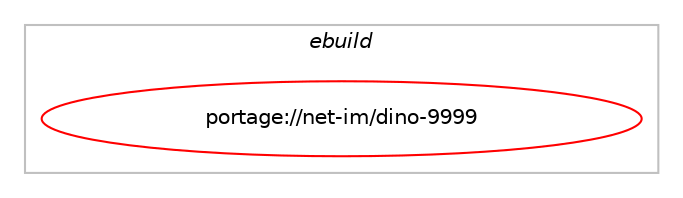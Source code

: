 digraph prolog {

# *************
# Graph options
# *************

newrank=true;
concentrate=true;
compound=true;
graph [rankdir=LR,fontname=Helvetica,fontsize=10,ranksep=1.5];#, ranksep=2.5, nodesep=0.2];
edge  [arrowhead=vee];
node  [fontname=Helvetica,fontsize=10];

# **********
# The ebuild
# **********

subgraph cluster_leftcol {
color=gray;
label=<<i>ebuild</i>>;
id [label="portage://net-im/dino-9999", color=red, width=4, href="../net-im/dino-9999.svg"];
}

# ****************
# The dependencies
# ****************

subgraph cluster_midcol {
color=gray;
label=<<i>dependencies</i>>;
subgraph cluster_compile {
fillcolor="#eeeeee";
style=filled;
label=<<i>compile</i>>;
# *** BEGIN UNKNOWN DEPENDENCY TYPE (TODO) ***
# id -> equal(use_conditional_group(positive,gpg,portage://net-im/dino-9999,[package_dependency(portage://net-im/dino-9999,install,no,app-crypt,gpgme,none,[,,],any_same_slot,[])]))
# *** END UNKNOWN DEPENDENCY TYPE (TODO) ***

# *** BEGIN UNKNOWN DEPENDENCY TYPE (TODO) ***
# id -> equal(use_conditional_group(positive,http,portage://net-im/dino-9999,[package_dependency(portage://net-im/dino-9999,install,no,net-libs,libsoup,none,[,,],[slot(2.4)],[])]))
# *** END UNKNOWN DEPENDENCY TYPE (TODO) ***

# *** BEGIN UNKNOWN DEPENDENCY TYPE (TODO) ***
# id -> equal(use_conditional_group(positive,notification-sound,portage://net-im/dino-9999,[package_dependency(portage://net-im/dino-9999,install,no,media-libs,libcanberra,none,[,,],[slot(0)],[use(enable(sound),none)])]))
# *** END UNKNOWN DEPENDENCY TYPE (TODO) ***

# *** BEGIN UNKNOWN DEPENDENCY TYPE (TODO) ***
# id -> equal(use_conditional_group(positive,omemo,portage://net-im/dino-9999,[package_dependency(portage://net-im/dino-9999,install,no,dev-libs,libgcrypt,none,[,,],any_same_slot,[]),package_dependency(portage://net-im/dino-9999,install,no,media-gfx,qrencode,none,[,,],any_same_slot,[])]))
# *** END UNKNOWN DEPENDENCY TYPE (TODO) ***

# *** BEGIN UNKNOWN DEPENDENCY TYPE (TODO) ***
# id -> equal(use_conditional_group(positive,rtp,portage://net-im/dino-9999,[package_dependency(portage://net-im/dino-9999,install,no,media-libs,gst-plugins-base,none,[,,],[slot(1.0)],[]),package_dependency(portage://net-im/dino-9999,install,no,media-libs,gstreamer,none,[,,],[slot(1.0)],[]),package_dependency(portage://net-im/dino-9999,install,no,media-libs,webrtc-audio-processing,none,[,,],[slot(0)],[])]))
# *** END UNKNOWN DEPENDENCY TYPE (TODO) ***

# *** BEGIN UNKNOWN DEPENDENCY TYPE (TODO) ***
# id -> equal(package_dependency(portage://net-im/dino-9999,install,no,dev-db,sqlite,none,[,,],[slot(3)],[]))
# *** END UNKNOWN DEPENDENCY TYPE (TODO) ***

# *** BEGIN UNKNOWN DEPENDENCY TYPE (TODO) ***
# id -> equal(package_dependency(portage://net-im/dino-9999,install,no,dev-libs,glib,none,[,,],[slot(2)],[]))
# *** END UNKNOWN DEPENDENCY TYPE (TODO) ***

# *** BEGIN UNKNOWN DEPENDENCY TYPE (TODO) ***
# id -> equal(package_dependency(portage://net-im/dino-9999,install,no,dev-libs,icu,none,[,,],any_same_slot,[]))
# *** END UNKNOWN DEPENDENCY TYPE (TODO) ***

# *** BEGIN UNKNOWN DEPENDENCY TYPE (TODO) ***
# id -> equal(package_dependency(portage://net-im/dino-9999,install,no,dev-libs,libgee,none,[,,],[slot(0.8),equal],[]))
# *** END UNKNOWN DEPENDENCY TYPE (TODO) ***

# *** BEGIN UNKNOWN DEPENDENCY TYPE (TODO) ***
# id -> equal(package_dependency(portage://net-im/dino-9999,install,no,gui-libs,gtk,none,[,,],[slot(4)],[]))
# *** END UNKNOWN DEPENDENCY TYPE (TODO) ***

# *** BEGIN UNKNOWN DEPENDENCY TYPE (TODO) ***
# id -> equal(package_dependency(portage://net-im/dino-9999,install,no,gui-libs,libadwaita,greaterequal,[1.2.0,,,1.2.0],[slot(1)],[use(enable(vala),none)]))
# *** END UNKNOWN DEPENDENCY TYPE (TODO) ***

# *** BEGIN UNKNOWN DEPENDENCY TYPE (TODO) ***
# id -> equal(package_dependency(portage://net-im/dino-9999,install,no,media-libs,graphene,none,[,,],[],[]))
# *** END UNKNOWN DEPENDENCY TYPE (TODO) ***

# *** BEGIN UNKNOWN DEPENDENCY TYPE (TODO) ***
# id -> equal(package_dependency(portage://net-im/dino-9999,install,no,media-libs,gst-plugins-base,none,[,,],[],[]))
# *** END UNKNOWN DEPENDENCY TYPE (TODO) ***

# *** BEGIN UNKNOWN DEPENDENCY TYPE (TODO) ***
# id -> equal(package_dependency(portage://net-im/dino-9999,install,no,media-libs,gstreamer,none,[,,],[],[]))
# *** END UNKNOWN DEPENDENCY TYPE (TODO) ***

# *** BEGIN UNKNOWN DEPENDENCY TYPE (TODO) ***
# id -> equal(package_dependency(portage://net-im/dino-9999,install,no,net-libs,glib-networking,none,[,,],[],[]))
# *** END UNKNOWN DEPENDENCY TYPE (TODO) ***

# *** BEGIN UNKNOWN DEPENDENCY TYPE (TODO) ***
# id -> equal(package_dependency(portage://net-im/dino-9999,install,no,net-libs,gnutls,none,[,,],any_same_slot,[]))
# *** END UNKNOWN DEPENDENCY TYPE (TODO) ***

# *** BEGIN UNKNOWN DEPENDENCY TYPE (TODO) ***
# id -> equal(package_dependency(portage://net-im/dino-9999,install,no,net-libs,libnice,greaterequal,[0.1.15,,,0.1.15],[],[]))
# *** END UNKNOWN DEPENDENCY TYPE (TODO) ***

# *** BEGIN UNKNOWN DEPENDENCY TYPE (TODO) ***
# id -> equal(package_dependency(portage://net-im/dino-9999,install,no,net-libs,libsignal-protocol-c,none,[,,],[],[]))
# *** END UNKNOWN DEPENDENCY TYPE (TODO) ***

# *** BEGIN UNKNOWN DEPENDENCY TYPE (TODO) ***
# id -> equal(package_dependency(portage://net-im/dino-9999,install,no,net-libs,libsrtp,none,[,,],[slot(2),equal],[]))
# *** END UNKNOWN DEPENDENCY TYPE (TODO) ***

# *** BEGIN UNKNOWN DEPENDENCY TYPE (TODO) ***
# id -> equal(package_dependency(portage://net-im/dino-9999,install,no,x11-libs,cairo,none,[,,],[],[]))
# *** END UNKNOWN DEPENDENCY TYPE (TODO) ***

# *** BEGIN UNKNOWN DEPENDENCY TYPE (TODO) ***
# id -> equal(package_dependency(portage://net-im/dino-9999,install,no,x11-libs,gdk-pixbuf,none,[,,],[slot(2)],[]))
# *** END UNKNOWN DEPENDENCY TYPE (TODO) ***

# *** BEGIN UNKNOWN DEPENDENCY TYPE (TODO) ***
# id -> equal(package_dependency(portage://net-im/dino-9999,install,no,x11-libs,pango,none,[,,],[],[]))
# *** END UNKNOWN DEPENDENCY TYPE (TODO) ***

}
subgraph cluster_compileandrun {
fillcolor="#eeeeee";
style=filled;
label=<<i>compile and run</i>>;
}
subgraph cluster_run {
fillcolor="#eeeeee";
style=filled;
label=<<i>run</i>>;
# *** BEGIN UNKNOWN DEPENDENCY TYPE (TODO) ***
# id -> equal(use_conditional_group(positive,gpg,portage://net-im/dino-9999,[package_dependency(portage://net-im/dino-9999,run,no,app-crypt,gpgme,none,[,,],any_same_slot,[])]))
# *** END UNKNOWN DEPENDENCY TYPE (TODO) ***

# *** BEGIN UNKNOWN DEPENDENCY TYPE (TODO) ***
# id -> equal(use_conditional_group(positive,http,portage://net-im/dino-9999,[package_dependency(portage://net-im/dino-9999,run,no,net-libs,libsoup,none,[,,],[slot(2.4)],[])]))
# *** END UNKNOWN DEPENDENCY TYPE (TODO) ***

# *** BEGIN UNKNOWN DEPENDENCY TYPE (TODO) ***
# id -> equal(use_conditional_group(positive,notification-sound,portage://net-im/dino-9999,[package_dependency(portage://net-im/dino-9999,run,no,media-libs,libcanberra,none,[,,],[slot(0)],[use(enable(sound),none)])]))
# *** END UNKNOWN DEPENDENCY TYPE (TODO) ***

# *** BEGIN UNKNOWN DEPENDENCY TYPE (TODO) ***
# id -> equal(use_conditional_group(positive,omemo,portage://net-im/dino-9999,[package_dependency(portage://net-im/dino-9999,run,no,dev-libs,libgcrypt,none,[,,],any_same_slot,[]),package_dependency(portage://net-im/dino-9999,run,no,media-gfx,qrencode,none,[,,],any_same_slot,[])]))
# *** END UNKNOWN DEPENDENCY TYPE (TODO) ***

# *** BEGIN UNKNOWN DEPENDENCY TYPE (TODO) ***
# id -> equal(use_conditional_group(positive,rtp,portage://net-im/dino-9999,[package_dependency(portage://net-im/dino-9999,run,no,media-libs,gst-plugins-base,none,[,,],[slot(1.0)],[]),package_dependency(portage://net-im/dino-9999,run,no,media-libs,gstreamer,none,[,,],[slot(1.0)],[]),package_dependency(portage://net-im/dino-9999,run,no,media-libs,webrtc-audio-processing,none,[,,],[slot(0)],[])]))
# *** END UNKNOWN DEPENDENCY TYPE (TODO) ***

# *** BEGIN UNKNOWN DEPENDENCY TYPE (TODO) ***
# id -> equal(package_dependency(portage://net-im/dino-9999,run,no,dev-db,sqlite,none,[,,],[slot(3)],[]))
# *** END UNKNOWN DEPENDENCY TYPE (TODO) ***

# *** BEGIN UNKNOWN DEPENDENCY TYPE (TODO) ***
# id -> equal(package_dependency(portage://net-im/dino-9999,run,no,dev-libs,glib,none,[,,],[slot(2)],[]))
# *** END UNKNOWN DEPENDENCY TYPE (TODO) ***

# *** BEGIN UNKNOWN DEPENDENCY TYPE (TODO) ***
# id -> equal(package_dependency(portage://net-im/dino-9999,run,no,dev-libs,icu,none,[,,],any_same_slot,[]))
# *** END UNKNOWN DEPENDENCY TYPE (TODO) ***

# *** BEGIN UNKNOWN DEPENDENCY TYPE (TODO) ***
# id -> equal(package_dependency(portage://net-im/dino-9999,run,no,dev-libs,libgee,none,[,,],[slot(0.8),equal],[]))
# *** END UNKNOWN DEPENDENCY TYPE (TODO) ***

# *** BEGIN UNKNOWN DEPENDENCY TYPE (TODO) ***
# id -> equal(package_dependency(portage://net-im/dino-9999,run,no,gui-libs,gtk,none,[,,],[slot(4)],[]))
# *** END UNKNOWN DEPENDENCY TYPE (TODO) ***

# *** BEGIN UNKNOWN DEPENDENCY TYPE (TODO) ***
# id -> equal(package_dependency(portage://net-im/dino-9999,run,no,gui-libs,libadwaita,greaterequal,[1.2.0,,,1.2.0],[slot(1)],[use(enable(vala),none)]))
# *** END UNKNOWN DEPENDENCY TYPE (TODO) ***

# *** BEGIN UNKNOWN DEPENDENCY TYPE (TODO) ***
# id -> equal(package_dependency(portage://net-im/dino-9999,run,no,media-libs,graphene,none,[,,],[],[]))
# *** END UNKNOWN DEPENDENCY TYPE (TODO) ***

# *** BEGIN UNKNOWN DEPENDENCY TYPE (TODO) ***
# id -> equal(package_dependency(portage://net-im/dino-9999,run,no,net-libs,glib-networking,none,[,,],[],[]))
# *** END UNKNOWN DEPENDENCY TYPE (TODO) ***

# *** BEGIN UNKNOWN DEPENDENCY TYPE (TODO) ***
# id -> equal(package_dependency(portage://net-im/dino-9999,run,no,net-libs,gnutls,none,[,,],any_same_slot,[]))
# *** END UNKNOWN DEPENDENCY TYPE (TODO) ***

# *** BEGIN UNKNOWN DEPENDENCY TYPE (TODO) ***
# id -> equal(package_dependency(portage://net-im/dino-9999,run,no,net-libs,libnice,greaterequal,[0.1.15,,,0.1.15],[],[]))
# *** END UNKNOWN DEPENDENCY TYPE (TODO) ***

# *** BEGIN UNKNOWN DEPENDENCY TYPE (TODO) ***
# id -> equal(package_dependency(portage://net-im/dino-9999,run,no,net-libs,libsignal-protocol-c,none,[,,],[],[]))
# *** END UNKNOWN DEPENDENCY TYPE (TODO) ***

# *** BEGIN UNKNOWN DEPENDENCY TYPE (TODO) ***
# id -> equal(package_dependency(portage://net-im/dino-9999,run,no,net-libs,libsrtp,none,[,,],[slot(2),equal],[]))
# *** END UNKNOWN DEPENDENCY TYPE (TODO) ***

# *** BEGIN UNKNOWN DEPENDENCY TYPE (TODO) ***
# id -> equal(package_dependency(portage://net-im/dino-9999,run,no,x11-libs,cairo,none,[,,],[],[]))
# *** END UNKNOWN DEPENDENCY TYPE (TODO) ***

# *** BEGIN UNKNOWN DEPENDENCY TYPE (TODO) ***
# id -> equal(package_dependency(portage://net-im/dino-9999,run,no,x11-libs,gdk-pixbuf,none,[,,],[slot(2)],[]))
# *** END UNKNOWN DEPENDENCY TYPE (TODO) ***

# *** BEGIN UNKNOWN DEPENDENCY TYPE (TODO) ***
# id -> equal(package_dependency(portage://net-im/dino-9999,run,no,x11-libs,pango,none,[,,],[],[]))
# *** END UNKNOWN DEPENDENCY TYPE (TODO) ***

}
}

# **************
# The candidates
# **************

subgraph cluster_choices {
rank=same;
color=gray;
label=<<i>candidates</i>>;

}

}
